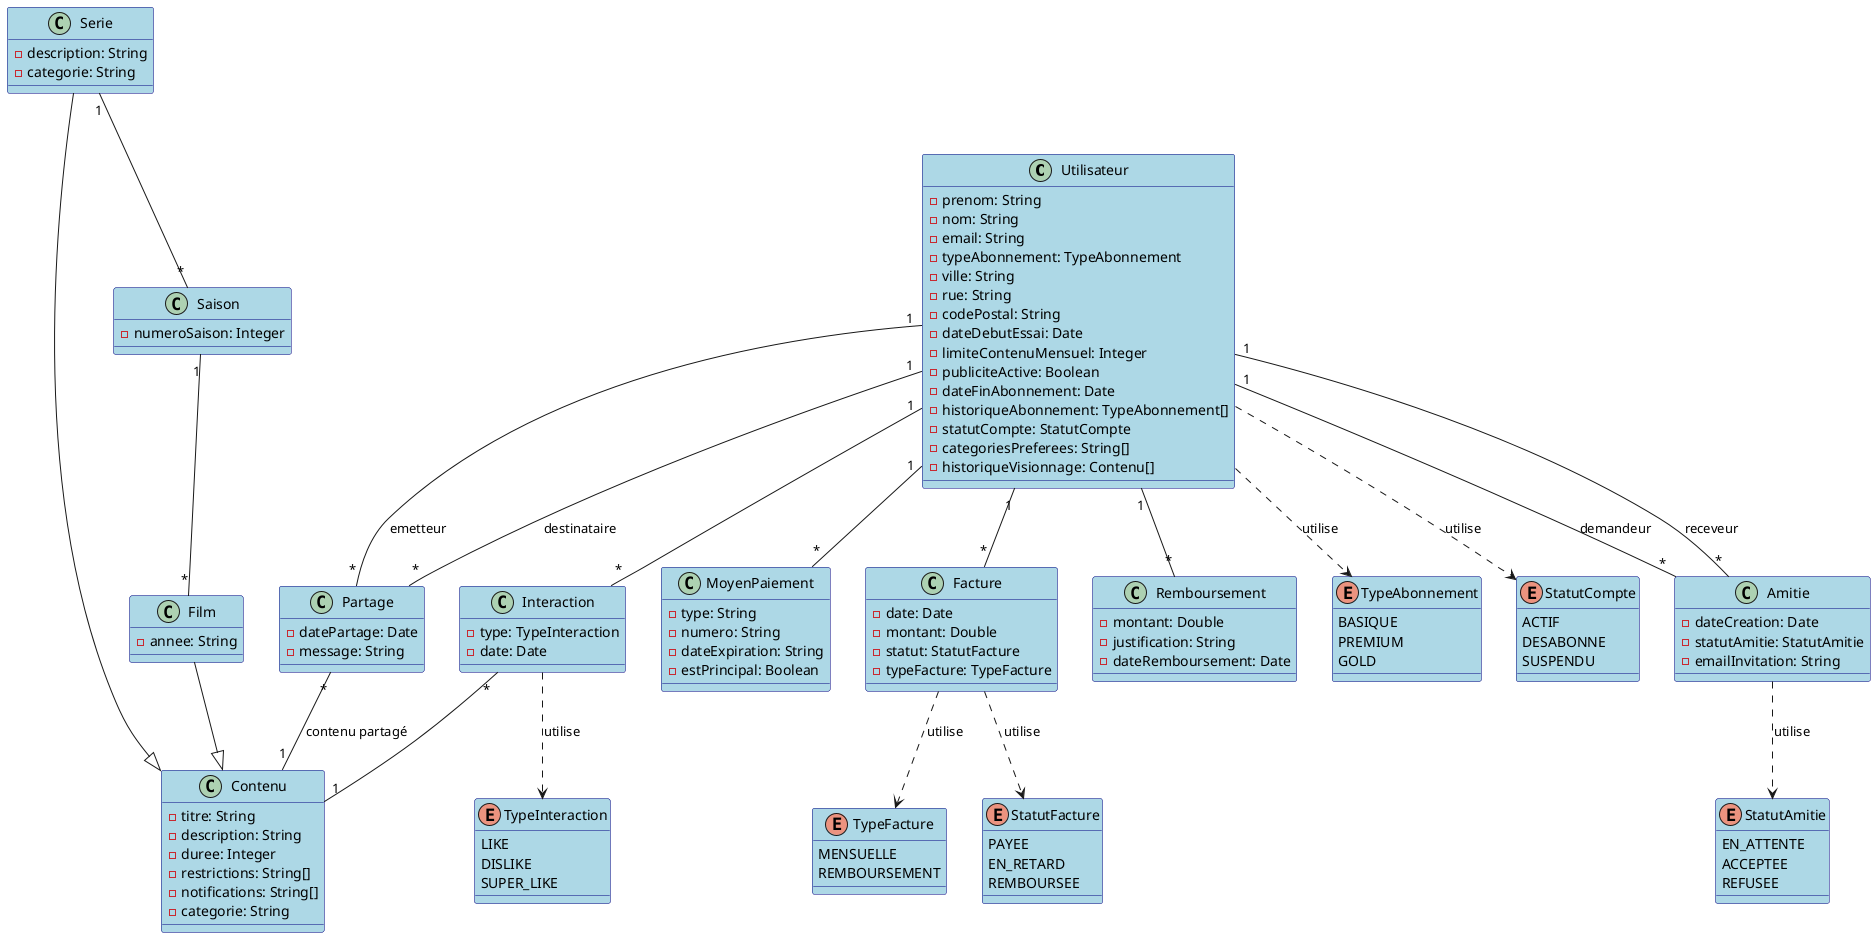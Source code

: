 @startuml "Diagramme de classe"
skinparam class {
    BackgroundColor LightBlue
    BorderColor Navy
}

class Utilisateur {
  -prenom: String
  -nom: String
  -email: String
  -typeAbonnement: TypeAbonnement
  -ville: String
  -rue: String
  -codePostal: String
  -dateDebutEssai: Date
  -limiteContenuMensuel: Integer
  -publiciteActive: Boolean
  -dateFinAbonnement: Date
  -historiqueAbonnement: TypeAbonnement[]
  -statutCompte: StatutCompte
  -categoriesPreferees: String[]
  -historiqueVisionnage: Contenu[]
}

class Contenu {
  -titre: String
  -description: String
  -duree: Integer
  -restrictions: String[]
  -notifications: String[]
  -categorie: String
}

class Amitie {
  -dateCreation: Date
  -statutAmitie: StatutAmitie
  -emailInvitation: String
}

class Partage {
  -datePartage: Date
  -message: String
}

class Serie {
  -description: String
  -categorie: String
}

class Saison {
  -numeroSaison: Integer
}

class Film {
  -annee: String
}

class MoyenPaiement {
  -type: String
  -numero: String
  -dateExpiration: String
  -estPrincipal: Boolean
}

class Interaction {
  -type: TypeInteraction
  -date: Date
}

class Facture {
  -date: Date
  -montant: Double
  -statut: StatutFacture
  -typeFacture: TypeFacture
}

class Remboursement {
  -montant: Double
  -justification: String
  -dateRemboursement: Date
}

enum TypeAbonnement {
  BASIQUE
  PREMIUM
  GOLD
}

enum TypeInteraction {
  LIKE
  DISLIKE
  SUPER_LIKE
}

enum StatutFacture {
  PAYEE
  EN_RETARD
  REMBOURSEE
}

enum TypeFacture {
  MENSUELLE
  REMBOURSEMENT
}

enum StatutCompte {
  ACTIF
  DESABONNE
  SUSPENDU
}

enum StatutAmitie {
  EN_ATTENTE
  ACCEPTEE
  REFUSEE
}

Utilisateur "1" -- "*" MoyenPaiement
Utilisateur "1" -- "*" Facture
Utilisateur "1" -- "*" Interaction
Utilisateur "1" -- "*" Remboursement
Utilisateur "1" -- "*" Amitie : demandeur
Utilisateur "1" -- "*" Amitie : receveur
Utilisateur "1" -- "*" Partage : emetteur
Utilisateur "1" -- "*" Partage : destinataire
Partage "*" -- "1" Contenu : contenu partagé
Interaction "*" -- "1" Contenu
Film --|> Contenu
Serie "1" -- "*" Saison
Saison "1" -- "*" Film
Serie --|> Contenu

Utilisateur ..> TypeAbonnement : utilise
Utilisateur ..> StatutCompte : utilise
Interaction ..> TypeInteraction : utilise
Facture ..> StatutFacture : utilise
Facture ..> TypeFacture : utilise
Amitie ..> StatutAmitie : utilise

@enduml
